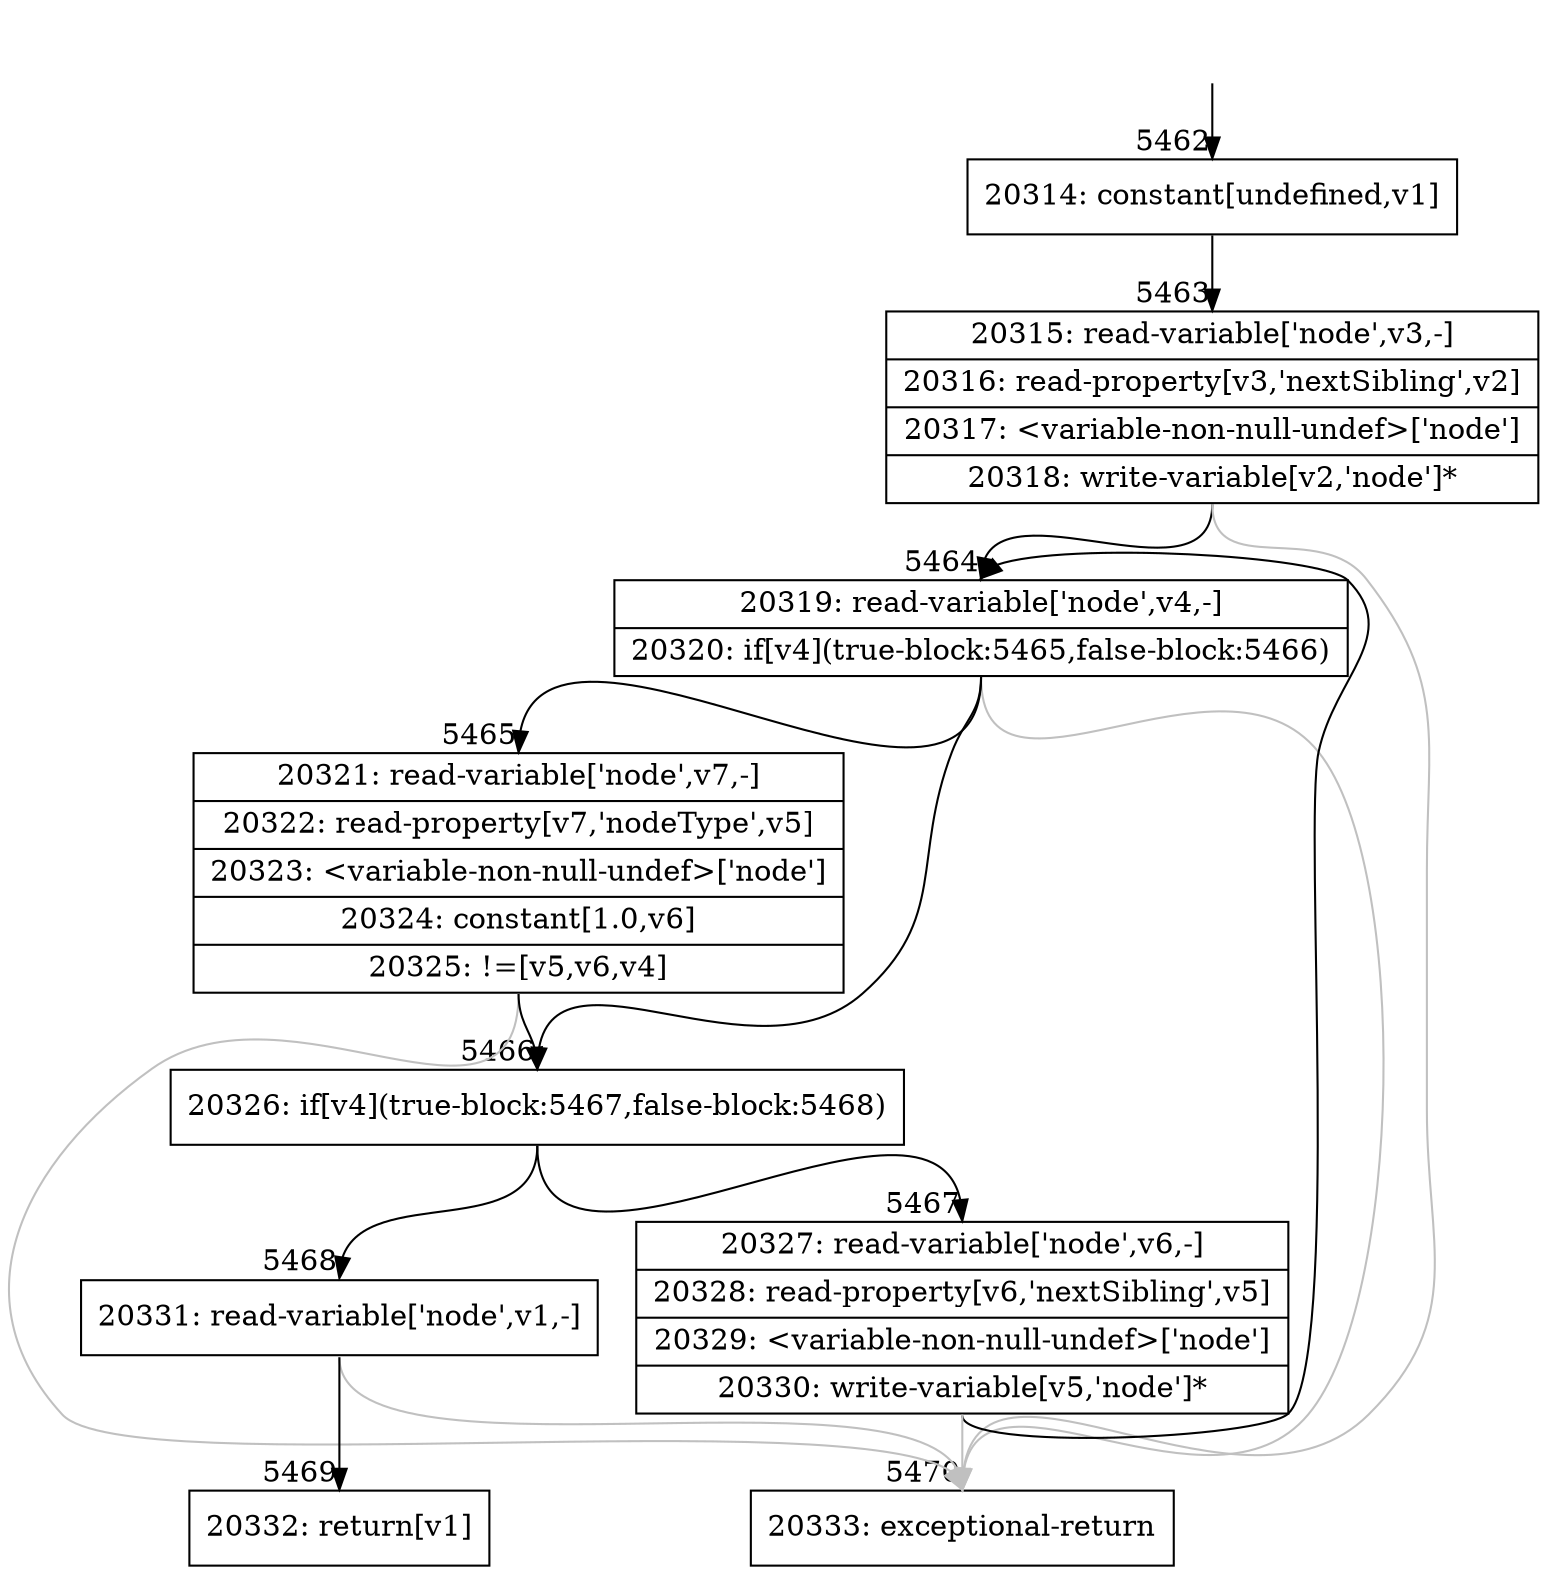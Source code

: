 digraph {
rankdir="TD"
BB_entry378[shape=none,label=""];
BB_entry378 -> BB5462 [tailport=s, headport=n, headlabel="    5462"]
BB5462 [shape=record label="{20314: constant[undefined,v1]}" ] 
BB5462 -> BB5463 [tailport=s, headport=n, headlabel="      5463"]
BB5463 [shape=record label="{20315: read-variable['node',v3,-]|20316: read-property[v3,'nextSibling',v2]|20317: \<variable-non-null-undef\>['node']|20318: write-variable[v2,'node']*}" ] 
BB5463 -> BB5464 [tailport=s, headport=n, headlabel="      5464"]
BB5463 -> BB5470 [tailport=s, headport=n, color=gray, headlabel="      5470"]
BB5464 [shape=record label="{20319: read-variable['node',v4,-]|20320: if[v4](true-block:5465,false-block:5466)}" ] 
BB5464 -> BB5466 [tailport=s, headport=n, headlabel="      5466"]
BB5464 -> BB5465 [tailport=s, headport=n, headlabel="      5465"]
BB5464 -> BB5470 [tailport=s, headport=n, color=gray]
BB5465 [shape=record label="{20321: read-variable['node',v7,-]|20322: read-property[v7,'nodeType',v5]|20323: \<variable-non-null-undef\>['node']|20324: constant[1.0,v6]|20325: !=[v5,v6,v4]}" ] 
BB5465 -> BB5466 [tailport=s, headport=n]
BB5465 -> BB5470 [tailport=s, headport=n, color=gray]
BB5466 [shape=record label="{20326: if[v4](true-block:5467,false-block:5468)}" ] 
BB5466 -> BB5467 [tailport=s, headport=n, headlabel="      5467"]
BB5466 -> BB5468 [tailport=s, headport=n, headlabel="      5468"]
BB5467 [shape=record label="{20327: read-variable['node',v6,-]|20328: read-property[v6,'nextSibling',v5]|20329: \<variable-non-null-undef\>['node']|20330: write-variable[v5,'node']*}" ] 
BB5467 -> BB5464 [tailport=s, headport=n]
BB5467 -> BB5470 [tailport=s, headport=n, color=gray]
BB5468 [shape=record label="{20331: read-variable['node',v1,-]}" ] 
BB5468 -> BB5469 [tailport=s, headport=n, headlabel="      5469"]
BB5468 -> BB5470 [tailport=s, headport=n, color=gray]
BB5469 [shape=record label="{20332: return[v1]}" ] 
BB5470 [shape=record label="{20333: exceptional-return}" ] 
//#$~ 3855
}
